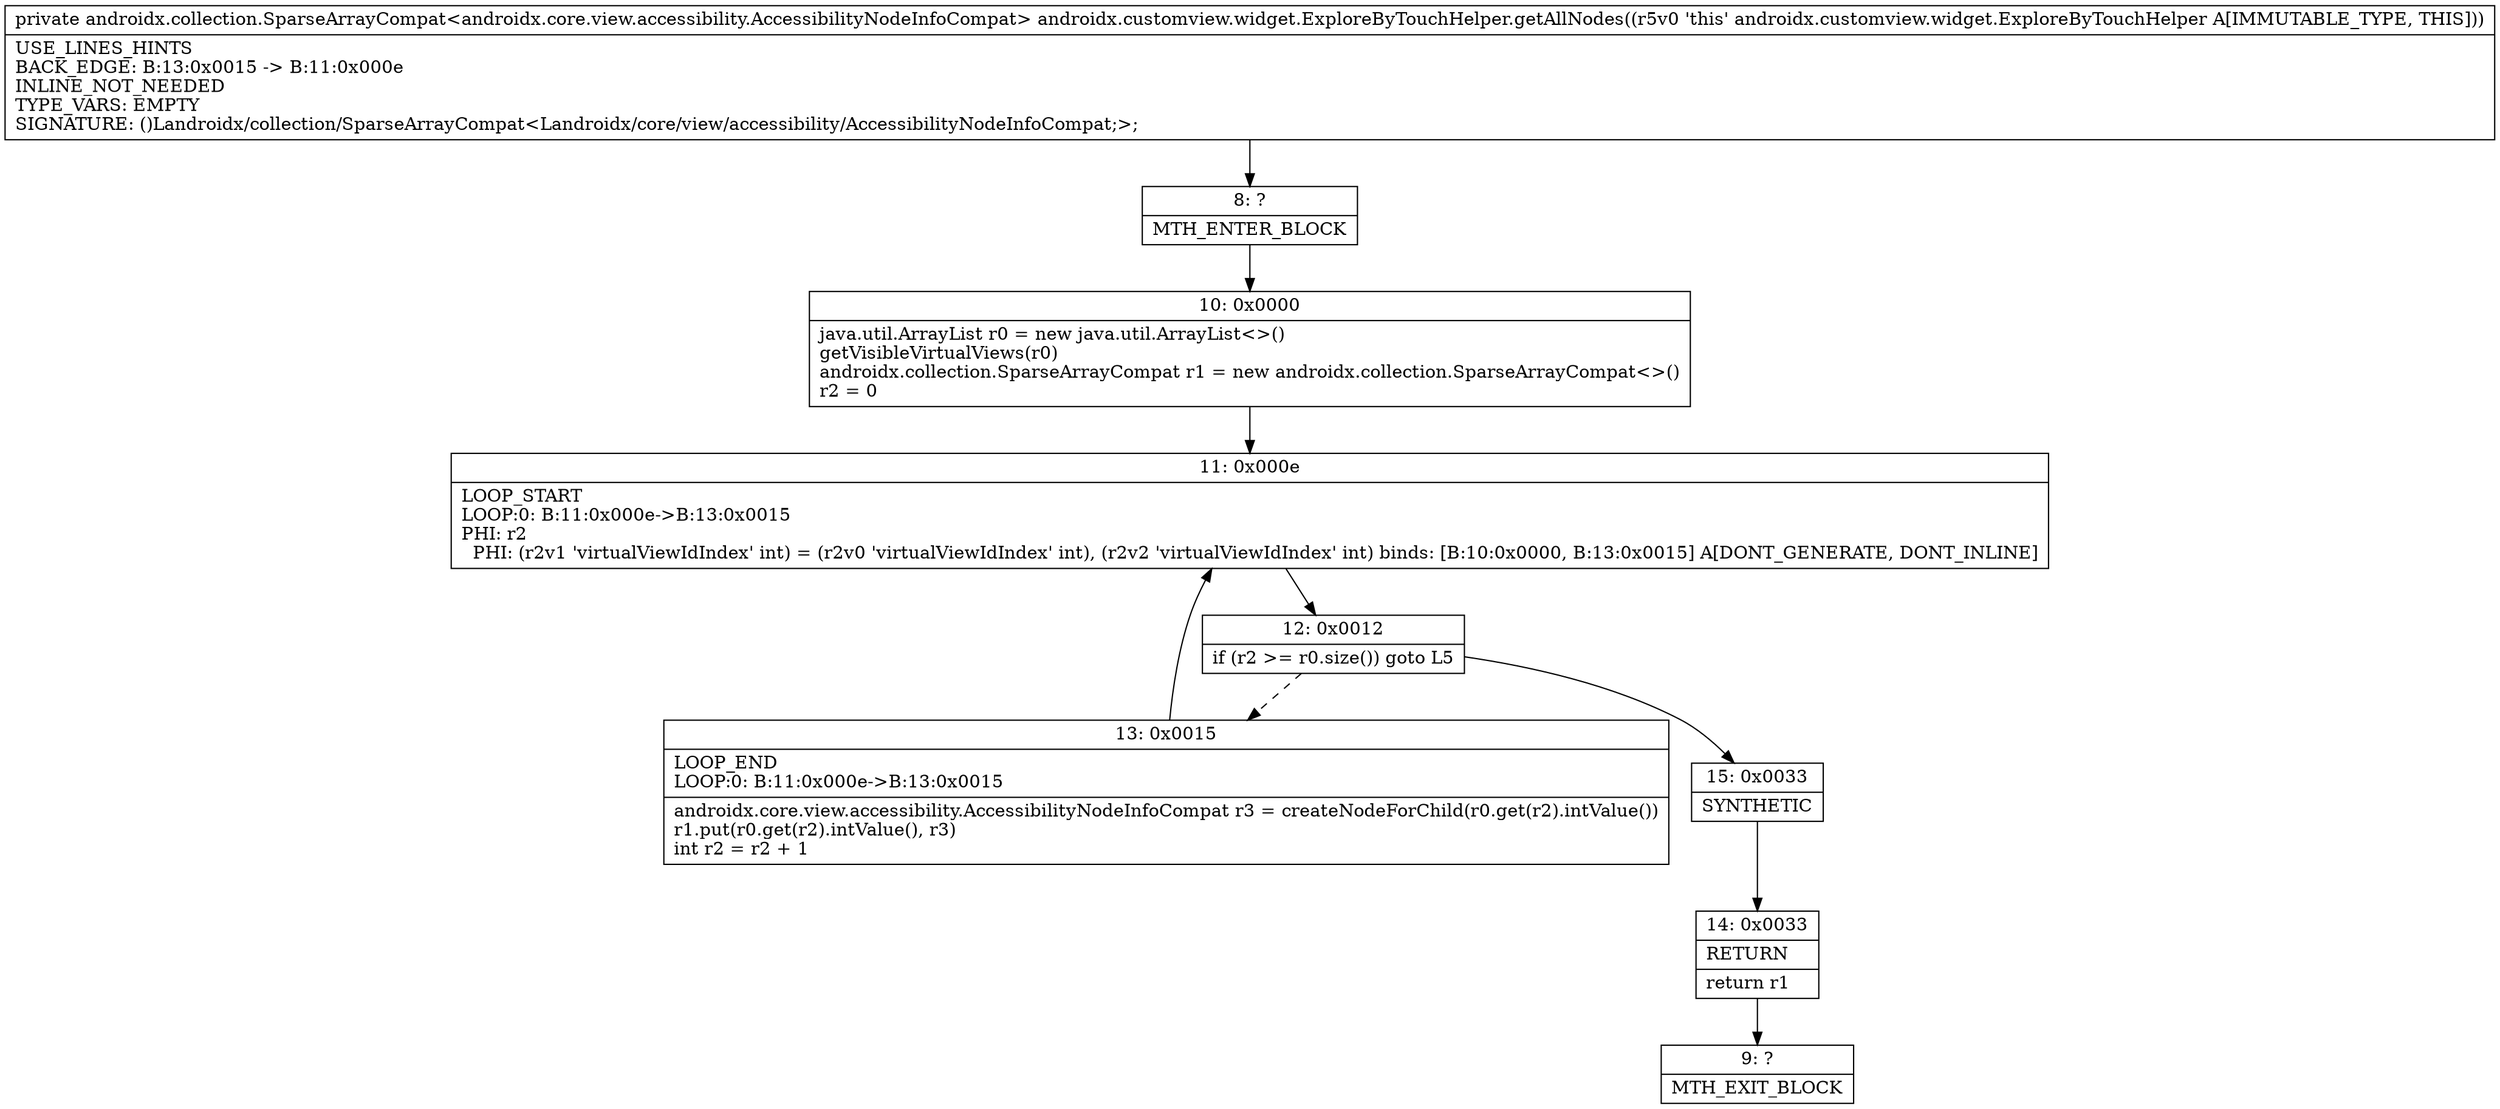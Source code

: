 digraph "CFG forandroidx.customview.widget.ExploreByTouchHelper.getAllNodes()Landroidx\/collection\/SparseArrayCompat;" {
Node_8 [shape=record,label="{8\:\ ?|MTH_ENTER_BLOCK\l}"];
Node_10 [shape=record,label="{10\:\ 0x0000|java.util.ArrayList r0 = new java.util.ArrayList\<\>()\lgetVisibleVirtualViews(r0)\landroidx.collection.SparseArrayCompat r1 = new androidx.collection.SparseArrayCompat\<\>()\lr2 = 0\l}"];
Node_11 [shape=record,label="{11\:\ 0x000e|LOOP_START\lLOOP:0: B:11:0x000e\-\>B:13:0x0015\lPHI: r2 \l  PHI: (r2v1 'virtualViewIdIndex' int) = (r2v0 'virtualViewIdIndex' int), (r2v2 'virtualViewIdIndex' int) binds: [B:10:0x0000, B:13:0x0015] A[DONT_GENERATE, DONT_INLINE]\l}"];
Node_12 [shape=record,label="{12\:\ 0x0012|if (r2 \>= r0.size()) goto L5\l}"];
Node_13 [shape=record,label="{13\:\ 0x0015|LOOP_END\lLOOP:0: B:11:0x000e\-\>B:13:0x0015\l|androidx.core.view.accessibility.AccessibilityNodeInfoCompat r3 = createNodeForChild(r0.get(r2).intValue())\lr1.put(r0.get(r2).intValue(), r3)\lint r2 = r2 + 1\l}"];
Node_15 [shape=record,label="{15\:\ 0x0033|SYNTHETIC\l}"];
Node_14 [shape=record,label="{14\:\ 0x0033|RETURN\l|return r1\l}"];
Node_9 [shape=record,label="{9\:\ ?|MTH_EXIT_BLOCK\l}"];
MethodNode[shape=record,label="{private androidx.collection.SparseArrayCompat\<androidx.core.view.accessibility.AccessibilityNodeInfoCompat\> androidx.customview.widget.ExploreByTouchHelper.getAllNodes((r5v0 'this' androidx.customview.widget.ExploreByTouchHelper A[IMMUTABLE_TYPE, THIS]))  | USE_LINES_HINTS\lBACK_EDGE: B:13:0x0015 \-\> B:11:0x000e\lINLINE_NOT_NEEDED\lTYPE_VARS: EMPTY\lSIGNATURE: ()Landroidx\/collection\/SparseArrayCompat\<Landroidx\/core\/view\/accessibility\/AccessibilityNodeInfoCompat;\>;\l}"];
MethodNode -> Node_8;Node_8 -> Node_10;
Node_10 -> Node_11;
Node_11 -> Node_12;
Node_12 -> Node_13[style=dashed];
Node_12 -> Node_15;
Node_13 -> Node_11;
Node_15 -> Node_14;
Node_14 -> Node_9;
}

